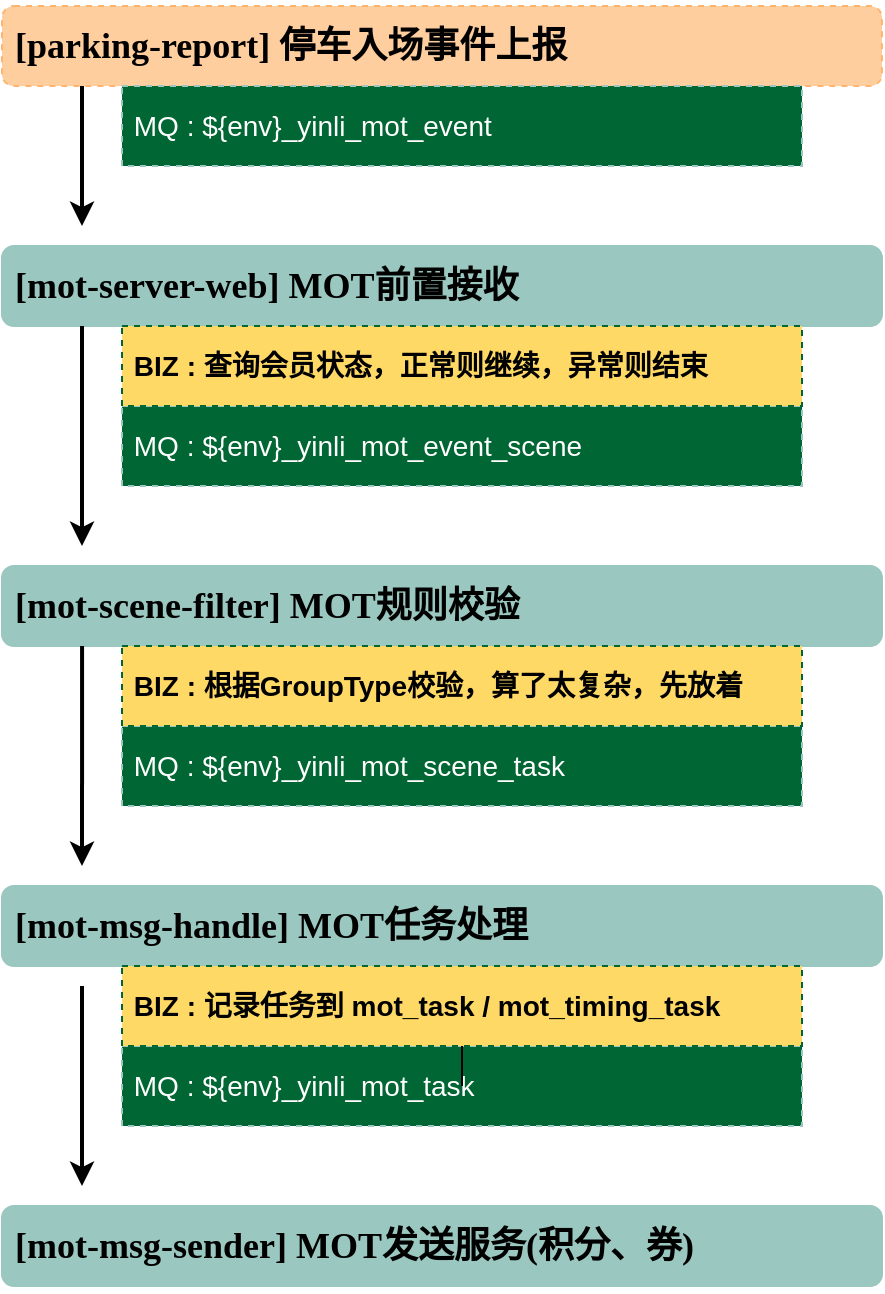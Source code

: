 <mxfile version="14.1.2" type="github">
  <diagram id="C5RBs43oDa-KdzZeNtuy" name="Page-1">
    <mxGraphModel dx="1422" dy="762" grid="1" gridSize="10" guides="1" tooltips="1" connect="1" arrows="1" fold="1" page="1" pageScale="1" pageWidth="827" pageHeight="1169" math="0" shadow="0">
      <root>
        <mxCell id="WIyWlLk6GJQsqaUBKTNV-0" />
        <mxCell id="WIyWlLk6GJQsqaUBKTNV-1" parent="WIyWlLk6GJQsqaUBKTNV-0" />
        <mxCell id="sNflH9_Xu9aTYOmNW74D-0" value="&lt;pre&gt;&lt;span style=&quot;background-color: rgb(255 , 206 , 159)&quot;&gt;&lt;b style=&quot;font-size: 18px ; font-family: &amp;#34;verdana&amp;#34; ; white-space: normal&quot;&gt;&amp;nbsp;[parking-report]&amp;nbsp;&lt;/b&gt;&lt;font style=&quot;font-size: 18px&quot; face=&quot;Verdana&quot;&gt;&lt;b&gt;停车入场事件上报 &lt;/b&gt;&lt;/font&gt;&lt;/span&gt;&lt;/pre&gt;" style="rounded=1;whiteSpace=wrap;html=1;align=left;fillColor=#FFCE9F;dashed=1;strokeColor=#FFB570;" vertex="1" parent="WIyWlLk6GJQsqaUBKTNV-1">
          <mxGeometry x="40" y="120" width="440" height="40" as="geometry" />
        </mxCell>
        <mxCell id="sNflH9_Xu9aTYOmNW74D-1" value="&lt;pre&gt;&lt;span style=&quot;background-color: rgb(154 , 199 , 191)&quot;&gt;&lt;b style=&quot;font-size: 18px ; font-family: &amp;#34;verdana&amp;#34; ; white-space: normal&quot;&gt;&amp;nbsp;[mot-server-web]&amp;nbsp;&lt;/b&gt;&lt;font style=&quot;font-size: 18px&quot; face=&quot;Verdana&quot;&gt;&lt;b&gt;MOT前置接收&lt;/b&gt;&lt;/font&gt;&lt;/span&gt;&lt;/pre&gt;" style="rounded=1;whiteSpace=wrap;html=1;align=left;fillColor=#9AC7BF;strokeColor=#9AC7BF;" vertex="1" parent="WIyWlLk6GJQsqaUBKTNV-1">
          <mxGeometry x="40" y="240" width="440" height="40" as="geometry" />
        </mxCell>
        <mxCell id="sNflH9_Xu9aTYOmNW74D-2" value="&lt;pre&gt;&lt;span style=&quot;background-color: rgb(154 , 199 , 191)&quot;&gt;&lt;b style=&quot;font-size: 18px ; font-family: &amp;#34;verdana&amp;#34; ; white-space: normal&quot;&gt;&amp;nbsp;[mot-scene-filter]&amp;nbsp;&lt;/b&gt;&lt;font style=&quot;font-size: 18px&quot; face=&quot;Verdana&quot;&gt;&lt;b&gt;MOT规则校验&lt;/b&gt;&lt;/font&gt;&lt;/span&gt;&lt;/pre&gt;" style="rounded=1;whiteSpace=wrap;html=1;align=left;fillColor=#9AC7BF;strokeColor=#9AC7BF;" vertex="1" parent="WIyWlLk6GJQsqaUBKTNV-1">
          <mxGeometry x="40" y="400" width="440" height="40" as="geometry" />
        </mxCell>
        <mxCell id="sNflH9_Xu9aTYOmNW74D-4" value="" style="endArrow=classic;html=1;strokeWidth=2;" edge="1" parent="WIyWlLk6GJQsqaUBKTNV-1">
          <mxGeometry width="50" height="50" relative="1" as="geometry">
            <mxPoint x="80" y="160" as="sourcePoint" />
            <mxPoint x="80" y="230" as="targetPoint" />
          </mxGeometry>
        </mxCell>
        <mxCell id="sNflH9_Xu9aTYOmNW74D-5" value="" style="endArrow=classic;html=1;strokeWidth=2;" edge="1" parent="WIyWlLk6GJQsqaUBKTNV-1">
          <mxGeometry width="50" height="50" relative="1" as="geometry">
            <mxPoint x="80" y="280" as="sourcePoint" />
            <mxPoint x="80" y="390" as="targetPoint" />
          </mxGeometry>
        </mxCell>
        <mxCell id="sNflH9_Xu9aTYOmNW74D-6" value="" style="endArrow=classic;html=1;strokeWidth=2;exitX=0.091;exitY=1;exitDx=0;exitDy=0;exitPerimeter=0;" edge="1" parent="WIyWlLk6GJQsqaUBKTNV-1" source="sNflH9_Xu9aTYOmNW74D-2">
          <mxGeometry width="50" height="50" relative="1" as="geometry">
            <mxPoint x="80" y="450" as="sourcePoint" />
            <mxPoint x="80" y="550" as="targetPoint" />
          </mxGeometry>
        </mxCell>
        <mxCell id="sNflH9_Xu9aTYOmNW74D-9" value="&lt;span style=&quot;color: rgb(255 , 255 , 255) ; white-space: normal&quot;&gt;&lt;font style=&quot;font-size: 14px&quot;&gt;&amp;nbsp;MQ : ${env}_yinli_mot_event&lt;/font&gt;&lt;/span&gt;" style="rounded=0;whiteSpace=wrap;html=1;dashed=1;strokeColor=#9AC7BF;fillColor=#006633;align=left;" vertex="1" parent="WIyWlLk6GJQsqaUBKTNV-1">
          <mxGeometry x="100" y="160" width="340" height="40" as="geometry" />
        </mxCell>
        <mxCell id="sNflH9_Xu9aTYOmNW74D-10" value="&lt;span style=&quot;color: rgb(255 , 255 , 255) ; white-space: normal&quot;&gt;&lt;font style=&quot;font-size: 14px&quot;&gt;&amp;nbsp;MQ : ${env}_yinli_mot_event_scene&lt;/font&gt;&lt;/span&gt;" style="rounded=0;whiteSpace=wrap;html=1;dashed=1;strokeColor=#9AC7BF;fillColor=#006633;align=left;" vertex="1" parent="WIyWlLk6GJQsqaUBKTNV-1">
          <mxGeometry x="100" y="320" width="340" height="40" as="geometry" />
        </mxCell>
        <mxCell id="sNflH9_Xu9aTYOmNW74D-11" value="&lt;span style=&quot;color: rgb(255 , 255 , 255) ; white-space: normal&quot;&gt;&lt;font style=&quot;font-size: 14px&quot;&gt;&amp;nbsp;MQ : ${env}_yinli_mot_scene_task&lt;/font&gt;&lt;/span&gt;" style="rounded=0;whiteSpace=wrap;html=1;dashed=1;strokeColor=#9AC7BF;fillColor=#006633;align=left;" vertex="1" parent="WIyWlLk6GJQsqaUBKTNV-1">
          <mxGeometry x="100" y="480" width="340" height="40" as="geometry" />
        </mxCell>
        <mxCell id="sNflH9_Xu9aTYOmNW74D-13" value="&lt;font style=&quot;font-size: 14px&quot;&gt;&lt;b&gt;&amp;nbsp;BIZ : 查询会员状态，正常则继续，异常则结束&lt;/b&gt;&lt;/font&gt;" style="rounded=0;whiteSpace=wrap;html=1;dashed=1;strokeColor=#006633;strokeWidth=1;fillColor=#FFD966;align=left;" vertex="1" parent="WIyWlLk6GJQsqaUBKTNV-1">
          <mxGeometry x="100" y="280" width="340" height="40" as="geometry" />
        </mxCell>
        <mxCell id="sNflH9_Xu9aTYOmNW74D-14" value="&lt;font style=&quot;font-size: 14px&quot;&gt;&lt;b&gt;&amp;nbsp;BIZ : 根据GroupType校验，算了太复杂，先放着&lt;/b&gt;&lt;/font&gt;" style="rounded=0;whiteSpace=wrap;html=1;dashed=1;strokeColor=#006633;strokeWidth=1;fillColor=#FFD966;align=left;" vertex="1" parent="WIyWlLk6GJQsqaUBKTNV-1">
          <mxGeometry x="100" y="440" width="340" height="40" as="geometry" />
        </mxCell>
        <mxCell id="sNflH9_Xu9aTYOmNW74D-15" value="&lt;pre&gt;&lt;span style=&quot;background-color: rgb(154 , 199 , 191)&quot;&gt;&lt;font style=&quot;font-size: 18px&quot; face=&quot;Verdana&quot;&gt;&lt;b&gt; &lt;/b&gt;&lt;/font&gt;&lt;b style=&quot;font-size: 18px ; font-family: &amp;#34;verdana&amp;#34; ; white-space: normal&quot;&gt;[mot-msg-handle]&amp;nbsp;&lt;/b&gt;&lt;b style=&quot;font-size: 18px ; font-family: &amp;#34;verdana&amp;#34; ; white-space: normal&quot;&gt;MOT任务处理&lt;/b&gt;&lt;/span&gt;&lt;/pre&gt;" style="rounded=1;whiteSpace=wrap;html=1;align=left;strokeColor=#9AC7BF;fillColor=#9AC7BF;" vertex="1" parent="WIyWlLk6GJQsqaUBKTNV-1">
          <mxGeometry x="40" y="560" width="440" height="40" as="geometry" />
        </mxCell>
        <mxCell id="sNflH9_Xu9aTYOmNW74D-16" value="&lt;pre&gt;&lt;span style=&quot;background-color: rgb(154 , 199 , 191)&quot;&gt;&lt;font style=&quot;font-size: 18px&quot; face=&quot;Verdana&quot;&gt;&lt;b&gt; &lt;/b&gt;&lt;/font&gt;&lt;b style=&quot;font-size: 18px ; font-family: &amp;#34;verdana&amp;#34; ; white-space: normal&quot;&gt;[mot-msg-sender]&amp;nbsp;&lt;/b&gt;&lt;b style=&quot;font-size: 18px ; font-family: &amp;#34;verdana&amp;#34; ; white-space: normal&quot;&gt;MOT发送服务(积分、券)&lt;/b&gt;&lt;/span&gt;&lt;/pre&gt;" style="rounded=1;whiteSpace=wrap;html=1;align=left;fillColor=#9AC7BF;strokeColor=#9AC7BF;" vertex="1" parent="WIyWlLk6GJQsqaUBKTNV-1">
          <mxGeometry x="40" y="720" width="440" height="40" as="geometry" />
        </mxCell>
        <mxCell id="sNflH9_Xu9aTYOmNW74D-17" value="" style="endArrow=classic;html=1;strokeWidth=2;" edge="1" parent="WIyWlLk6GJQsqaUBKTNV-1">
          <mxGeometry width="50" height="50" relative="1" as="geometry">
            <mxPoint x="80" y="610" as="sourcePoint" />
            <mxPoint x="80" y="710" as="targetPoint" />
          </mxGeometry>
        </mxCell>
        <mxCell id="sNflH9_Xu9aTYOmNW74D-18" value="&lt;span style=&quot;color: rgb(255 , 255 , 255) ; white-space: normal&quot;&gt;&lt;font style=&quot;font-size: 14px&quot;&gt;&amp;nbsp;MQ : ${env}_yinli_mot_task&lt;/font&gt;&lt;/span&gt;" style="rounded=0;whiteSpace=wrap;html=1;dashed=1;strokeColor=#9AC7BF;fillColor=#006633;align=left;" vertex="1" parent="WIyWlLk6GJQsqaUBKTNV-1">
          <mxGeometry x="100" y="640" width="340" height="40" as="geometry" />
        </mxCell>
        <mxCell id="sNflH9_Xu9aTYOmNW74D-20" value="" style="edgeStyle=orthogonalEdgeStyle;rounded=0;orthogonalLoop=1;jettySize=auto;html=1;" edge="1" parent="WIyWlLk6GJQsqaUBKTNV-1" source="sNflH9_Xu9aTYOmNW74D-19" target="sNflH9_Xu9aTYOmNW74D-18">
          <mxGeometry relative="1" as="geometry" />
        </mxCell>
        <mxCell id="sNflH9_Xu9aTYOmNW74D-19" value="&lt;font style=&quot;font-size: 14px&quot;&gt;&lt;b&gt;&amp;nbsp;BIZ : 记录任务到 mot_task / mot_timing_task&lt;/b&gt;&lt;/font&gt;" style="rounded=0;whiteSpace=wrap;html=1;dashed=1;strokeColor=#006633;strokeWidth=1;fillColor=#FFD966;align=left;" vertex="1" parent="WIyWlLk6GJQsqaUBKTNV-1">
          <mxGeometry x="100" y="600" width="340" height="40" as="geometry" />
        </mxCell>
      </root>
    </mxGraphModel>
  </diagram>
</mxfile>
